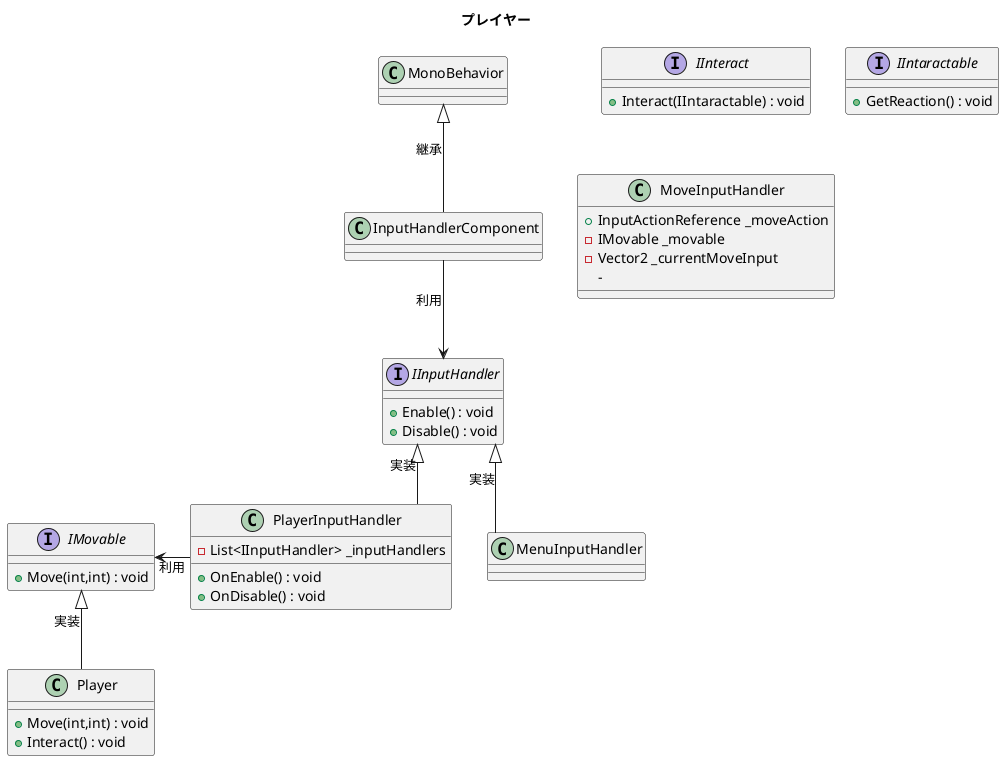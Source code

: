@startuml
title プレイヤー
skinparam Linetype ortho

' オブジェクト
class Player{
	+ Move(int,int) : void
	+ Interact() : void
}

' インタフェース
interface IMovable{
	+ Move(int,int) : void
}
interface IInteract{
	+ Interact(IIntaractable) : void
}
interface IIntaractable{
	+ GetReaction() : void
}

interface IInputHandler{
	+ Enable() : void
	+ Disable() : void
}
class PlayerInputHandler{
	- List<IInputHandler> _inputHandlers
	+ OnEnable() : void
	+ OnDisable() : void
}
class MoveInputHandler{
	+ InputActionReference _moveAction
	- IMovable _movable
	- Vector2 _currentMoveInput
	- 
}

' 関係
IMovable <|-- Player : 実装
IMovable <- PlayerInputHandler : 利用
MonoBehavior <|-- InputHandlerComponent : 継承
InputHandlerComponent --> IInputHandler : 利用
IInputHandler <|-- PlayerInputHandler : 実装
IInputHandler <|-- MenuInputHandler : 実装

@enduml